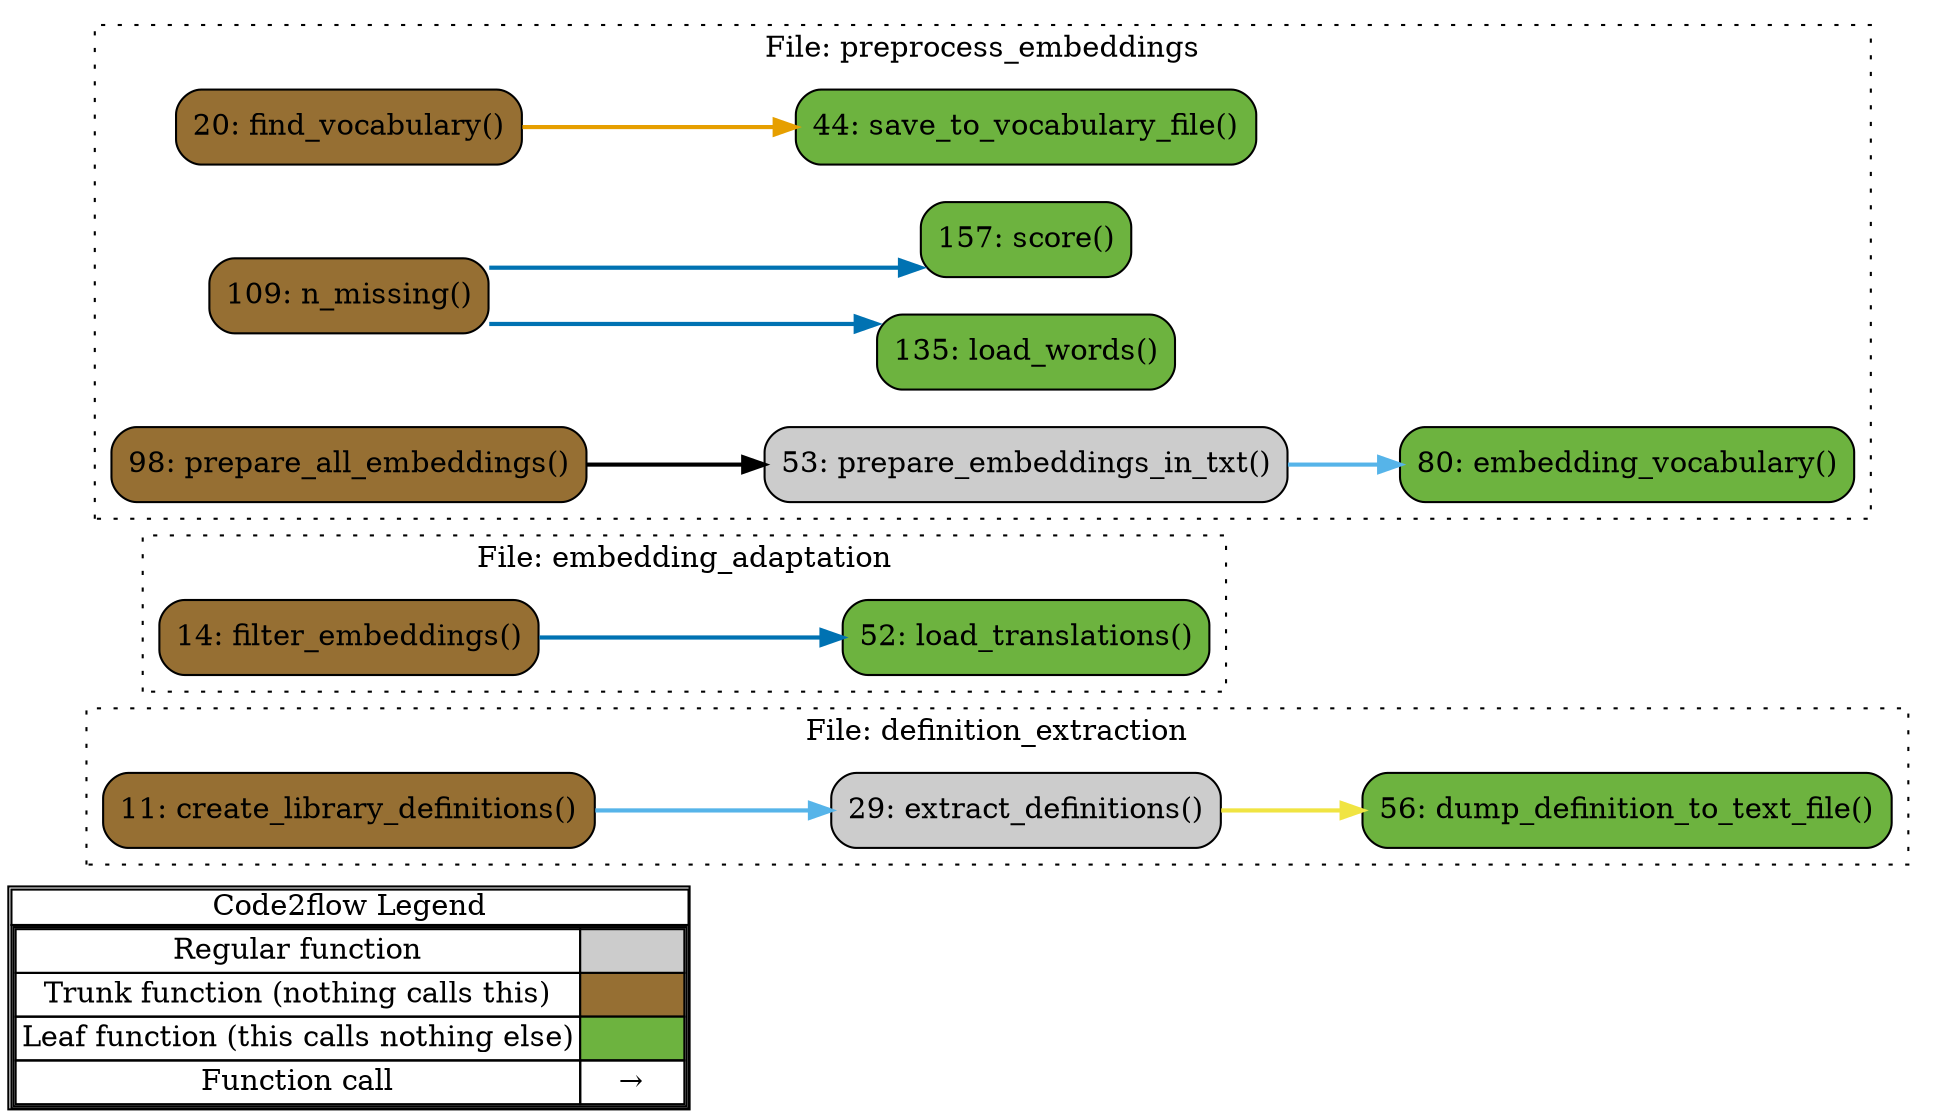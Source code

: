 digraph G {
concentrate=true;
splines="ortho";
rankdir="LR";
subgraph legend{
    rank = min;
    label = "legend";
    Legend [shape=none, margin=0, label = <
        <table cellspacing="0" cellpadding="0" border="1"><tr><td>Code2flow Legend</td></tr><tr><td>
        <table cellspacing="0">
        <tr><td>Regular function</td><td width="50px" bgcolor='#cccccc'></td></tr>
        <tr><td>Trunk function (nothing calls this)</td><td bgcolor='#966F33'></td></tr>
        <tr><td>Leaf function (this calls nothing else)</td><td bgcolor='#6db33f'></td></tr>
        <tr><td>Function call</td><td><font color='black'>&#8594;</font></td></tr>
        </table></td></tr></table>
        >];
}node_bb33155a [label="11: create_library_definitions()" name="definition_extraction::create_library_definitions" shape="rect" style="rounded,filled" fillcolor="#966F33" ];
node_a2cbfc6b [label="56: dump_definition_to_text_file()" name="definition_extraction::dump_definition_to_text_file" shape="rect" style="rounded,filled" fillcolor="#6db33f" ];
node_76e99d34 [label="29: extract_definitions()" name="definition_extraction::extract_definitions" shape="rect" style="rounded,filled" fillcolor="#cccccc" ];
node_399f441d [label="14: filter_embeddings()" name="embedding_adaptation::filter_embeddings" shape="rect" style="rounded,filled" fillcolor="#966F33" ];
node_f82ebb5b [label="52: load_translations()" name="embedding_adaptation::load_translations" shape="rect" style="rounded,filled" fillcolor="#6db33f" ];
node_78fdcf98 [label="80: embedding_vocabulary()" name="preprocess_embeddings::embedding_vocabulary" shape="rect" style="rounded,filled" fillcolor="#6db33f" ];
node_d6215d41 [label="20: find_vocabulary()" name="preprocess_embeddings::find_vocabulary" shape="rect" style="rounded,filled" fillcolor="#966F33" ];
node_1e35a841 [label="135: load_words()" name="preprocess_embeddings::load_words" shape="rect" style="rounded,filled" fillcolor="#6db33f" ];
node_b89d7ab5 [label="109: n_missing()" name="preprocess_embeddings::n_missing" shape="rect" style="rounded,filled" fillcolor="#966F33" ];
node_51977fe0 [label="98: prepare_all_embeddings()" name="preprocess_embeddings::prepare_all_embeddings" shape="rect" style="rounded,filled" fillcolor="#966F33" ];
node_64d2a1f2 [label="53: prepare_embeddings_in_txt()" name="preprocess_embeddings::prepare_embeddings_in_txt" shape="rect" style="rounded,filled" fillcolor="#cccccc" ];
node_8aa4deaf [label="44: save_to_vocabulary_file()" name="preprocess_embeddings::save_to_vocabulary_file" shape="rect" style="rounded,filled" fillcolor="#6db33f" ];
node_aa269fdf [label="157: score()" name="preprocess_embeddings::score" shape="rect" style="rounded,filled" fillcolor="#6db33f" ];
node_bb33155a -> node_76e99d34 [color="#56B4E9" penwidth="2"];
node_76e99d34 -> node_a2cbfc6b [color="#F0E442" penwidth="2"];
node_399f441d -> node_f82ebb5b [color="#0072B2" penwidth="2"];
node_d6215d41 -> node_8aa4deaf [color="#E69F00" penwidth="2"];
node_d6215d41 -> node_8aa4deaf [color="#E69F00" penwidth="2"];
node_b89d7ab5 -> node_1e35a841 [color="#0072B2" penwidth="2"];
node_b89d7ab5 -> node_1e35a841 [color="#0072B2" penwidth="2"];
node_b89d7ab5 -> node_aa269fdf [color="#0072B2" penwidth="2"];
node_51977fe0 -> node_64d2a1f2 [color="#000000" penwidth="2"];
node_64d2a1f2 -> node_78fdcf98 [color="#56B4E9" penwidth="2"];
subgraph cluster_aa590897 {
    node_bb33155a node_76e99d34 node_a2cbfc6b;
    label="File: definition_extraction";
    name="definition_extraction";
    style="filled";
    graph[style=dotted];
};
subgraph cluster_9009f779 {
    node_399f441d node_f82ebb5b;
    label="File: embedding_adaptation";
    name="embedding_adaptation";
    style="filled";
    graph[style=dotted];
};
subgraph cluster_51be7559 {
    node_d6215d41 node_8aa4deaf node_64d2a1f2 node_78fdcf98 node_51977fe0 node_b89d7ab5 node_1e35a841 node_aa269fdf;
    label="File: preprocess_embeddings";
    name="preprocess_embeddings";
    style="filled";
    graph[style=dotted];
};
}
